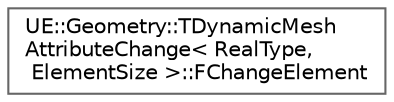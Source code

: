 digraph "Graphical Class Hierarchy"
{
 // INTERACTIVE_SVG=YES
 // LATEX_PDF_SIZE
  bgcolor="transparent";
  edge [fontname=Helvetica,fontsize=10,labelfontname=Helvetica,labelfontsize=10];
  node [fontname=Helvetica,fontsize=10,shape=box,height=0.2,width=0.4];
  rankdir="LR";
  Node0 [id="Node000000",label="UE::Geometry::TDynamicMesh\lAttributeChange\< RealType,\l ElementSize \>::FChangeElement",height=0.2,width=0.4,color="grey40", fillcolor="white", style="filled",URL="$d9/dc1/structUE_1_1Geometry_1_1TDynamicMeshAttributeChange_1_1FChangeElement.html",tooltip=" "];
}
